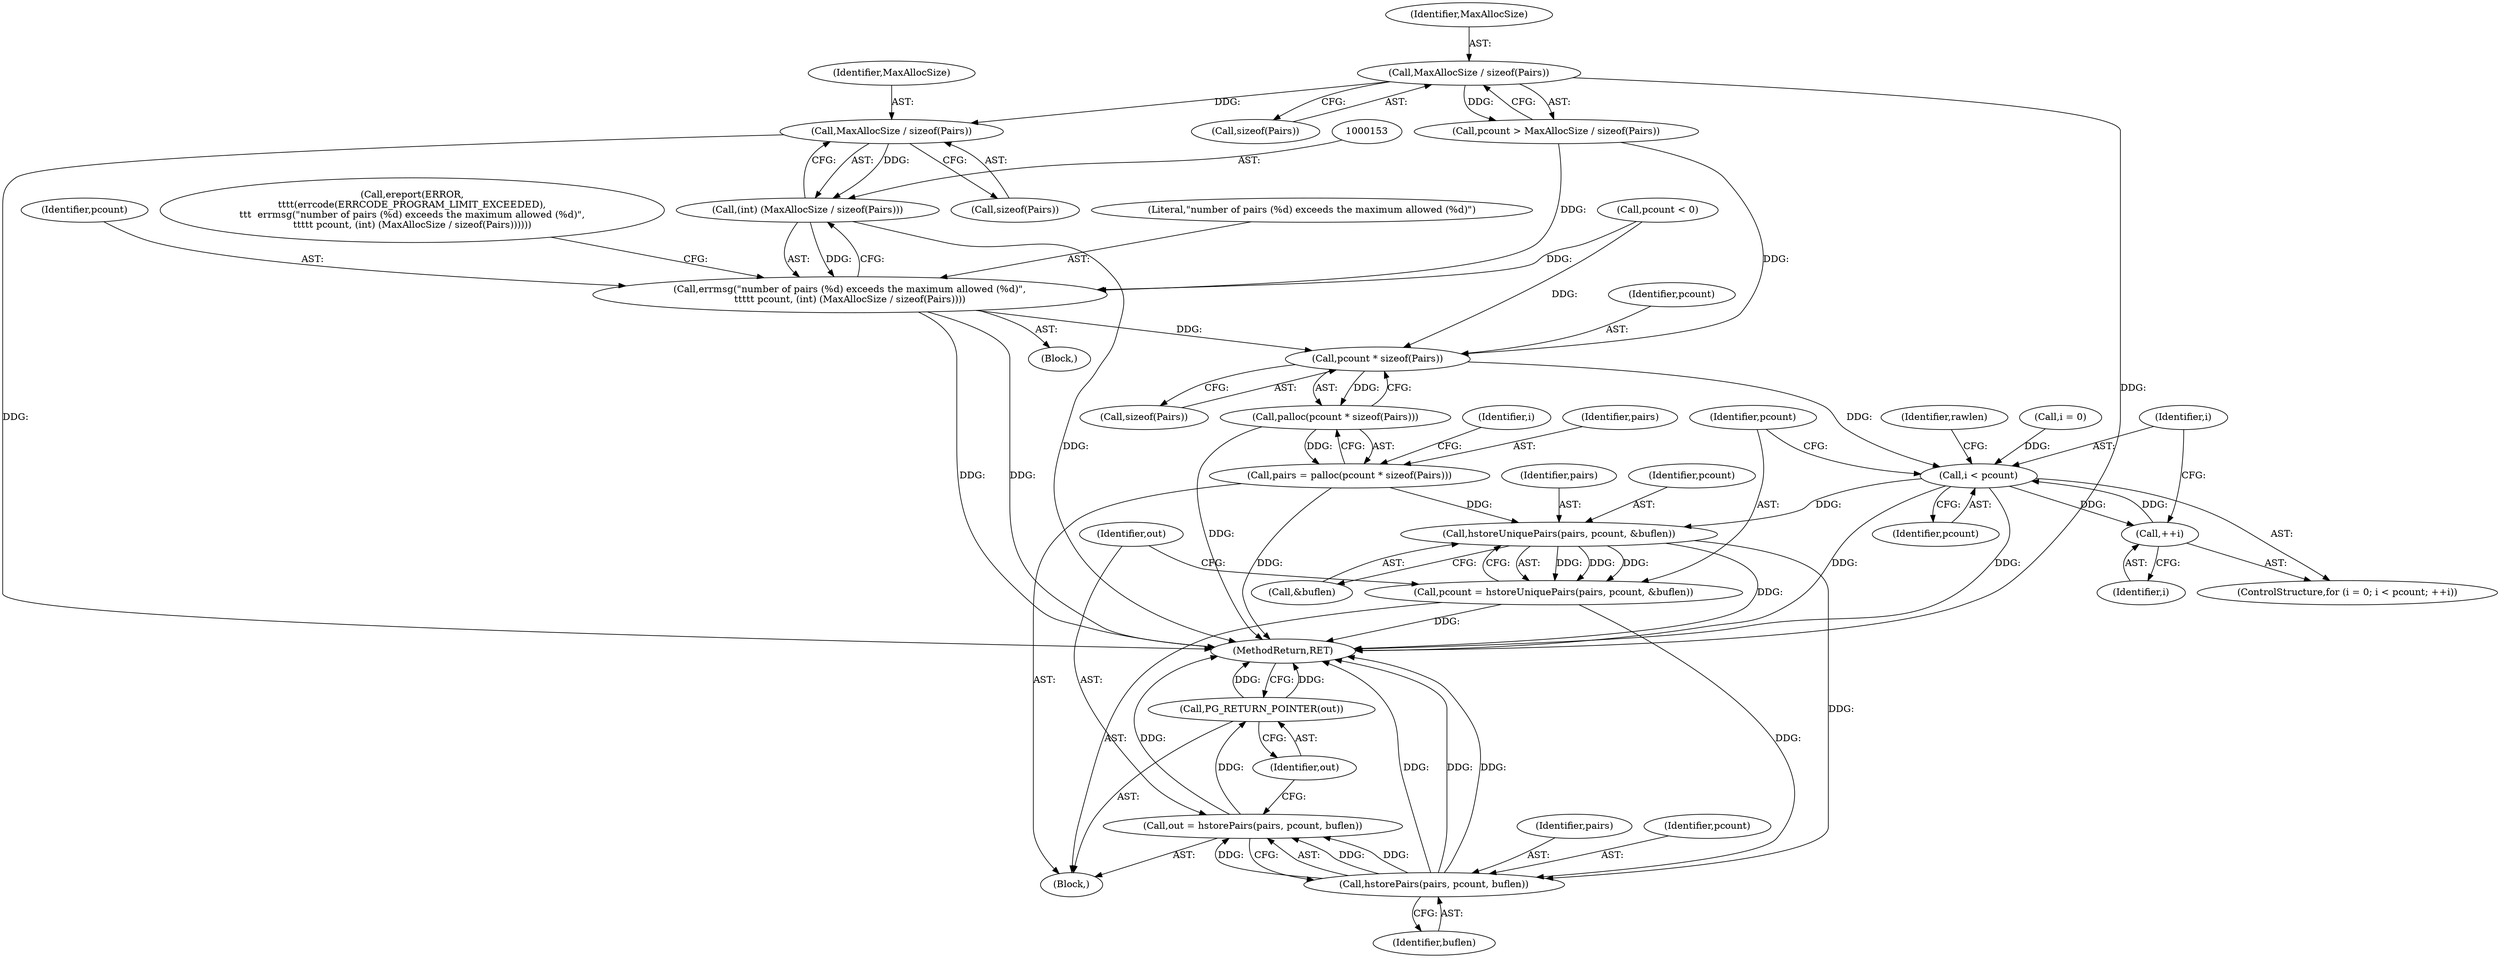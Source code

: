 digraph "0_postgres_31400a673325147e1205326008e32135a78b4d8a_2@API" {
"1000154" [label="(Call,MaxAllocSize / sizeof(Pairs))"];
"1000140" [label="(Call,MaxAllocSize / sizeof(Pairs))"];
"1000152" [label="(Call,(int) (MaxAllocSize / sizeof(Pairs)))"];
"1000149" [label="(Call,errmsg(\"number of pairs (%d) exceeds the maximum allowed (%d)\",\n\t\t\t\t\t pcount, (int) (MaxAllocSize / sizeof(Pairs))))"];
"1000161" [label="(Call,pcount * sizeof(Pairs))"];
"1000160" [label="(Call,palloc(pcount * sizeof(Pairs)))"];
"1000158" [label="(Call,pairs = palloc(pcount * sizeof(Pairs)))"];
"1000280" [label="(Call,hstoreUniquePairs(pairs, pcount, &buflen))"];
"1000278" [label="(Call,pcount = hstoreUniquePairs(pairs, pcount, &buflen))"];
"1000287" [label="(Call,hstorePairs(pairs, pcount, buflen))"];
"1000285" [label="(Call,out = hstorePairs(pairs, pcount, buflen))"];
"1000291" [label="(Call,PG_RETURN_POINTER(out))"];
"1000169" [label="(Call,i < pcount)"];
"1000172" [label="(Call,++i)"];
"1000281" [label="(Identifier,pairs)"];
"1000154" [label="(Call,MaxAllocSize / sizeof(Pairs))"];
"1000141" [label="(Identifier,MaxAllocSize)"];
"1000162" [label="(Identifier,pcount)"];
"1000142" [label="(Call,sizeof(Pairs))"];
"1000138" [label="(Call,pcount > MaxAllocSize / sizeof(Pairs))"];
"1000283" [label="(Call,&buflen)"];
"1000282" [label="(Identifier,pcount)"];
"1000140" [label="(Call,MaxAllocSize / sizeof(Pairs))"];
"1000156" [label="(Call,sizeof(Pairs))"];
"1000163" [label="(Call,sizeof(Pairs))"];
"1000155" [label="(Identifier,MaxAllocSize)"];
"1000173" [label="(Identifier,i)"];
"1000170" [label="(Identifier,i)"];
"1000161" [label="(Call,pcount * sizeof(Pairs))"];
"1000135" [label="(Call,pcount < 0)"];
"1000177" [label="(Identifier,rawlen)"];
"1000150" [label="(Literal,\"number of pairs (%d) exceeds the maximum allowed (%d)\")"];
"1000151" [label="(Identifier,pcount)"];
"1000160" [label="(Call,palloc(pcount * sizeof(Pairs)))"];
"1000169" [label="(Call,i < pcount)"];
"1000280" [label="(Call,hstoreUniquePairs(pairs, pcount, &buflen))"];
"1000165" [label="(ControlStructure,for (i = 0; i < pcount; ++i))"];
"1000290" [label="(Identifier,buflen)"];
"1000287" [label="(Call,hstorePairs(pairs, pcount, buflen))"];
"1000149" [label="(Call,errmsg(\"number of pairs (%d) exceeds the maximum allowed (%d)\",\n\t\t\t\t\t pcount, (int) (MaxAllocSize / sizeof(Pairs))))"];
"1000152" [label="(Call,(int) (MaxAllocSize / sizeof(Pairs)))"];
"1000292" [label="(Identifier,out)"];
"1000102" [label="(Block,)"];
"1000158" [label="(Call,pairs = palloc(pcount * sizeof(Pairs)))"];
"1000167" [label="(Identifier,i)"];
"1000285" [label="(Call,out = hstorePairs(pairs, pcount, buflen))"];
"1000288" [label="(Identifier,pairs)"];
"1000286" [label="(Identifier,out)"];
"1000289" [label="(Identifier,pcount)"];
"1000146" [label="(Block,)"];
"1000278" [label="(Call,pcount = hstoreUniquePairs(pairs, pcount, &buflen))"];
"1000171" [label="(Identifier,pcount)"];
"1000159" [label="(Identifier,pairs)"];
"1000279" [label="(Identifier,pcount)"];
"1000166" [label="(Call,i = 0)"];
"1000291" [label="(Call,PG_RETURN_POINTER(out))"];
"1000172" [label="(Call,++i)"];
"1000293" [label="(MethodReturn,RET)"];
"1000144" [label="(Call,ereport(ERROR,\n\t\t\t\t(errcode(ERRCODE_PROGRAM_LIMIT_EXCEEDED),\n\t\t\t  errmsg(\"number of pairs (%d) exceeds the maximum allowed (%d)\",\n\t\t\t\t\t pcount, (int) (MaxAllocSize / sizeof(Pairs))))))"];
"1000154" -> "1000152"  [label="AST: "];
"1000154" -> "1000156"  [label="CFG: "];
"1000155" -> "1000154"  [label="AST: "];
"1000156" -> "1000154"  [label="AST: "];
"1000152" -> "1000154"  [label="CFG: "];
"1000154" -> "1000293"  [label="DDG: "];
"1000154" -> "1000152"  [label="DDG: "];
"1000140" -> "1000154"  [label="DDG: "];
"1000140" -> "1000138"  [label="AST: "];
"1000140" -> "1000142"  [label="CFG: "];
"1000141" -> "1000140"  [label="AST: "];
"1000142" -> "1000140"  [label="AST: "];
"1000138" -> "1000140"  [label="CFG: "];
"1000140" -> "1000293"  [label="DDG: "];
"1000140" -> "1000138"  [label="DDG: "];
"1000152" -> "1000149"  [label="AST: "];
"1000153" -> "1000152"  [label="AST: "];
"1000149" -> "1000152"  [label="CFG: "];
"1000152" -> "1000293"  [label="DDG: "];
"1000152" -> "1000149"  [label="DDG: "];
"1000149" -> "1000146"  [label="AST: "];
"1000150" -> "1000149"  [label="AST: "];
"1000151" -> "1000149"  [label="AST: "];
"1000144" -> "1000149"  [label="CFG: "];
"1000149" -> "1000293"  [label="DDG: "];
"1000149" -> "1000293"  [label="DDG: "];
"1000138" -> "1000149"  [label="DDG: "];
"1000135" -> "1000149"  [label="DDG: "];
"1000149" -> "1000161"  [label="DDG: "];
"1000161" -> "1000160"  [label="AST: "];
"1000161" -> "1000163"  [label="CFG: "];
"1000162" -> "1000161"  [label="AST: "];
"1000163" -> "1000161"  [label="AST: "];
"1000160" -> "1000161"  [label="CFG: "];
"1000161" -> "1000160"  [label="DDG: "];
"1000138" -> "1000161"  [label="DDG: "];
"1000135" -> "1000161"  [label="DDG: "];
"1000161" -> "1000169"  [label="DDG: "];
"1000160" -> "1000158"  [label="AST: "];
"1000158" -> "1000160"  [label="CFG: "];
"1000160" -> "1000293"  [label="DDG: "];
"1000160" -> "1000158"  [label="DDG: "];
"1000158" -> "1000102"  [label="AST: "];
"1000159" -> "1000158"  [label="AST: "];
"1000167" -> "1000158"  [label="CFG: "];
"1000158" -> "1000293"  [label="DDG: "];
"1000158" -> "1000280"  [label="DDG: "];
"1000280" -> "1000278"  [label="AST: "];
"1000280" -> "1000283"  [label="CFG: "];
"1000281" -> "1000280"  [label="AST: "];
"1000282" -> "1000280"  [label="AST: "];
"1000283" -> "1000280"  [label="AST: "];
"1000278" -> "1000280"  [label="CFG: "];
"1000280" -> "1000293"  [label="DDG: "];
"1000280" -> "1000278"  [label="DDG: "];
"1000280" -> "1000278"  [label="DDG: "];
"1000280" -> "1000278"  [label="DDG: "];
"1000169" -> "1000280"  [label="DDG: "];
"1000280" -> "1000287"  [label="DDG: "];
"1000278" -> "1000102"  [label="AST: "];
"1000279" -> "1000278"  [label="AST: "];
"1000286" -> "1000278"  [label="CFG: "];
"1000278" -> "1000293"  [label="DDG: "];
"1000278" -> "1000287"  [label="DDG: "];
"1000287" -> "1000285"  [label="AST: "];
"1000287" -> "1000290"  [label="CFG: "];
"1000288" -> "1000287"  [label="AST: "];
"1000289" -> "1000287"  [label="AST: "];
"1000290" -> "1000287"  [label="AST: "];
"1000285" -> "1000287"  [label="CFG: "];
"1000287" -> "1000293"  [label="DDG: "];
"1000287" -> "1000293"  [label="DDG: "];
"1000287" -> "1000293"  [label="DDG: "];
"1000287" -> "1000285"  [label="DDG: "];
"1000287" -> "1000285"  [label="DDG: "];
"1000287" -> "1000285"  [label="DDG: "];
"1000285" -> "1000102"  [label="AST: "];
"1000286" -> "1000285"  [label="AST: "];
"1000292" -> "1000285"  [label="CFG: "];
"1000285" -> "1000293"  [label="DDG: "];
"1000285" -> "1000291"  [label="DDG: "];
"1000291" -> "1000102"  [label="AST: "];
"1000291" -> "1000292"  [label="CFG: "];
"1000292" -> "1000291"  [label="AST: "];
"1000293" -> "1000291"  [label="CFG: "];
"1000291" -> "1000293"  [label="DDG: "];
"1000291" -> "1000293"  [label="DDG: "];
"1000169" -> "1000165"  [label="AST: "];
"1000169" -> "1000171"  [label="CFG: "];
"1000170" -> "1000169"  [label="AST: "];
"1000171" -> "1000169"  [label="AST: "];
"1000177" -> "1000169"  [label="CFG: "];
"1000279" -> "1000169"  [label="CFG: "];
"1000169" -> "1000293"  [label="DDG: "];
"1000169" -> "1000293"  [label="DDG: "];
"1000166" -> "1000169"  [label="DDG: "];
"1000172" -> "1000169"  [label="DDG: "];
"1000169" -> "1000172"  [label="DDG: "];
"1000172" -> "1000165"  [label="AST: "];
"1000172" -> "1000173"  [label="CFG: "];
"1000173" -> "1000172"  [label="AST: "];
"1000170" -> "1000172"  [label="CFG: "];
}
